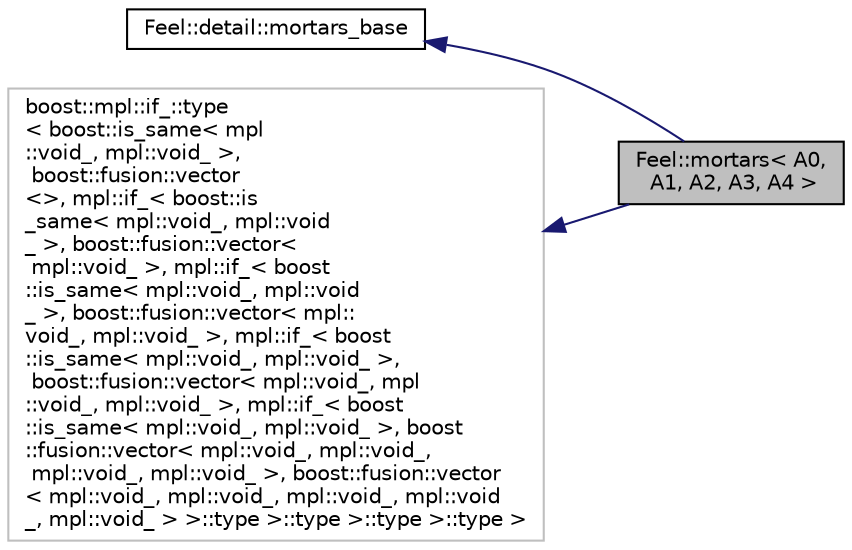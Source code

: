 digraph "Feel::mortars&lt; A0, A1, A2, A3, A4 &gt;"
{
 // LATEX_PDF_SIZE
  edge [fontname="Helvetica",fontsize="10",labelfontname="Helvetica",labelfontsize="10"];
  node [fontname="Helvetica",fontsize="10",shape=record];
  rankdir="LR";
  Node1 [label="Feel::mortars\< A0,\l A1, A2, A3, A4 \>",height=0.2,width=0.4,color="black", fillcolor="grey75", style="filled", fontcolor="black",tooltip=" "];
  Node2 -> Node1 [dir="back",color="midnightblue",fontsize="10",style="solid",fontname="Helvetica"];
  Node2 [label="Feel::detail::mortars_base",height=0.2,width=0.4,color="black", fillcolor="white", style="filled",URL="$classFeel_1_1detail_1_1mortars__base.html",tooltip=" "];
  Node3 -> Node1 [dir="back",color="midnightblue",fontsize="10",style="solid",fontname="Helvetica"];
  Node3 [label="boost::mpl::if_::type\l\< boost::is_same\< mpl\l::void_, mpl::void_ \>,\l boost::fusion::vector\l\<\>, mpl::if_\< boost::is\l_same\< mpl::void_, mpl::void\l_ \>, boost::fusion::vector\<\l mpl::void_ \>, mpl::if_\< boost\l::is_same\< mpl::void_, mpl::void\l_ \>, boost::fusion::vector\< mpl::\lvoid_, mpl::void_ \>, mpl::if_\< boost\l::is_same\< mpl::void_, mpl::void_ \>,\l boost::fusion::vector\< mpl::void_, mpl\l::void_, mpl::void_ \>, mpl::if_\< boost\l::is_same\< mpl::void_, mpl::void_ \>, boost\l::fusion::vector\< mpl::void_, mpl::void_,\l mpl::void_, mpl::void_ \>, boost::fusion::vector\l\< mpl::void_, mpl::void_, mpl::void_, mpl::void\l_, mpl::void_ \> \>::type \>::type \>::type \>::type \>",height=0.2,width=0.4,color="grey75", fillcolor="white", style="filled",tooltip=" "];
}
